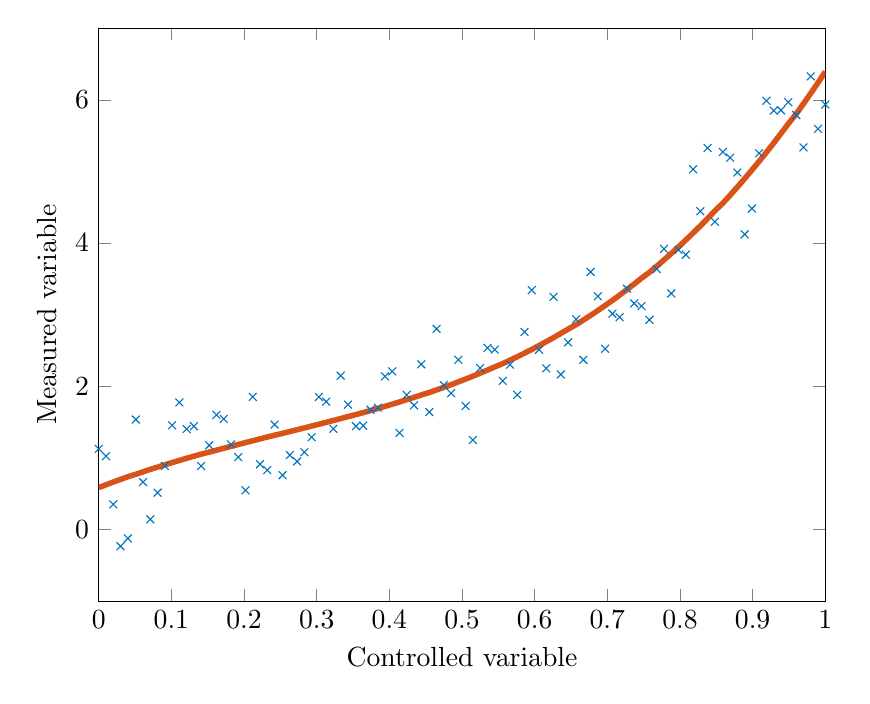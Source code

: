 % This file was created by matlab2tikz.
%
%The latest updates can be retrieved from
%  http://www.mathworks.com/matlabcentral/fileexchange/22022-matlab2tikz-matlab2tikz
%where you can also make suggestions and rate matlab2tikz.
%
\definecolor{mycolor1}{rgb}{0.0,0.447,0.741}%
\definecolor{mycolor2}{rgb}{0.85,0.325,0.098}%
%
\begin{tikzpicture}

\begin{axis}[%
width=0.761\columnwidth,
height=0.6\columnwidth,
at={(0\columnwidth,0\columnwidth)},
scale only axis,
xmin=0,
xmax=1,
xlabel={Controlled variable},
ymin=-1,
ymax=7,
ylabel={Measured variable},
axis background/.style={fill=white}
]
\addplot [color=mycolor1,mark size=2.0pt,only marks,mark=x,mark options={solid},forget plot]
  table[row sep=crcr]{%
0	1.125\\
0.01	1.023\\
0.02	0.351\\
0.03	-0.235\\
0.04	-0.126\\
0.051	1.535\\
0.061	0.662\\
0.071	0.142\\
0.081	0.514\\
0.091	0.886\\
0.101	1.455\\
0.111	1.774\\
0.121	1.402\\
0.131	1.443\\
0.141	0.886\\
0.152	1.175\\
0.162	1.6\\
0.172	1.544\\
0.182	1.188\\
0.192	1.011\\
0.202	0.547\\
0.212	1.851\\
0.222	0.911\\
0.232	0.829\\
0.242	1.465\\
0.253	0.758\\
0.263	1.039\\
0.273	0.95\\
0.283	1.078\\
0.293	1.288\\
0.303	1.849\\
0.313	1.785\\
0.323	1.406\\
0.333	2.148\\
0.343	1.743\\
0.354	1.442\\
0.364	1.449\\
0.374	1.672\\
0.384	1.701\\
0.394	2.137\\
0.404	2.207\\
0.414	1.348\\
0.424	1.88\\
0.434	1.734\\
0.444	2.306\\
0.455	1.639\\
0.465	2.802\\
0.475	2.016\\
0.485	1.903\\
0.495	2.371\\
0.505	1.725\\
0.515	1.249\\
0.525	2.255\\
0.535	2.536\\
0.545	2.512\\
0.556	2.075\\
0.566	2.302\\
0.576	1.88\\
0.586	2.759\\
0.596	3.343\\
0.606	2.51\\
0.616	2.25\\
0.626	3.248\\
0.636	2.165\\
0.646	2.612\\
0.657	2.935\\
0.667	2.369\\
0.677	3.597\\
0.687	3.257\\
0.697	2.524\\
0.707	3.014\\
0.717	2.964\\
0.727	3.362\\
0.737	3.156\\
0.747	3.119\\
0.758	2.928\\
0.768	3.635\\
0.778	3.919\\
0.788	3.296\\
0.798	3.905\\
0.808	3.837\\
0.818	5.03\\
0.828	4.444\\
0.838	5.328\\
0.848	4.297\\
0.859	5.272\\
0.869	5.192\\
0.879	4.985\\
0.889	4.121\\
0.899	4.481\\
0.909	5.254\\
0.919	5.987\\
0.929	5.85\\
0.939	5.855\\
0.949	5.967\\
0.96	5.788\\
0.97	5.335\\
0.98	6.327\\
0.99	5.595\\
1	5.935\\
};
\addplot [color=mycolor2,solid,line width=2.0pt,forget plot]
  table[row sep=crcr]{%
0	0.584\\
0.01	0.624\\
0.02	0.662\\
0.03	0.699\\
0.04	0.736\\
0.051	0.771\\
0.061	0.805\\
0.071	0.839\\
0.081	0.871\\
0.091	0.903\\
0.101	0.934\\
0.111	0.964\\
0.121	0.994\\
0.131	1.023\\
0.141	1.052\\
0.152	1.08\\
0.162	1.107\\
0.172	1.134\\
0.182	1.161\\
0.192	1.187\\
0.202	1.213\\
0.212	1.239\\
0.222	1.265\\
0.232	1.291\\
0.242	1.316\\
0.253	1.342\\
0.263	1.367\\
0.273	1.393\\
0.283	1.418\\
0.293	1.444\\
0.303	1.47\\
0.313	1.496\\
0.323	1.522\\
0.333	1.549\\
0.343	1.576\\
0.354	1.604\\
0.364	1.632\\
0.374	1.66\\
0.384	1.69\\
0.394	1.719\\
0.404	1.75\\
0.414	1.781\\
0.424	1.813\\
0.434	1.845\\
0.444	1.879\\
0.455	1.913\\
0.465	1.949\\
0.475	1.985\\
0.485	2.022\\
0.495	2.061\\
0.505	2.1\\
0.515	2.141\\
0.525	2.183\\
0.535	2.226\\
0.545	2.27\\
0.556	2.316\\
0.566	2.364\\
0.576	2.412\\
0.586	2.463\\
0.596	2.514\\
0.606	2.568\\
0.616	2.623\\
0.626	2.679\\
0.636	2.738\\
0.646	2.798\\
0.657	2.86\\
0.667	2.924\\
0.677	2.99\\
0.687	3.058\\
0.697	3.128\\
0.707	3.199\\
0.717	3.273\\
0.727	3.35\\
0.737	3.428\\
0.747	3.509\\
0.758	3.591\\
0.768	3.677\\
0.778	3.764\\
0.788	3.854\\
0.798	3.947\\
0.808	4.042\\
0.818	4.14\\
0.828	4.24\\
0.838	4.343\\
0.848	4.449\\
0.859	4.557\\
0.869	4.668\\
0.879	4.782\\
0.889	4.899\\
0.899	5.019\\
0.909	5.142\\
0.919	5.268\\
0.929	5.397\\
0.939	5.53\\
0.949	5.665\\
0.96	5.804\\
0.97	5.946\\
0.98	6.091\\
0.99	6.24\\
1	6.392\\
};
\end{axis}
\end{tikzpicture}%